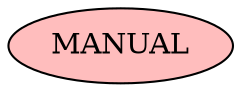 digraph state_machine {
  graph [ dpi = 300, ratio = 0.5];
	MANUAL [fillcolor="#ff000042" style=filled]
}
